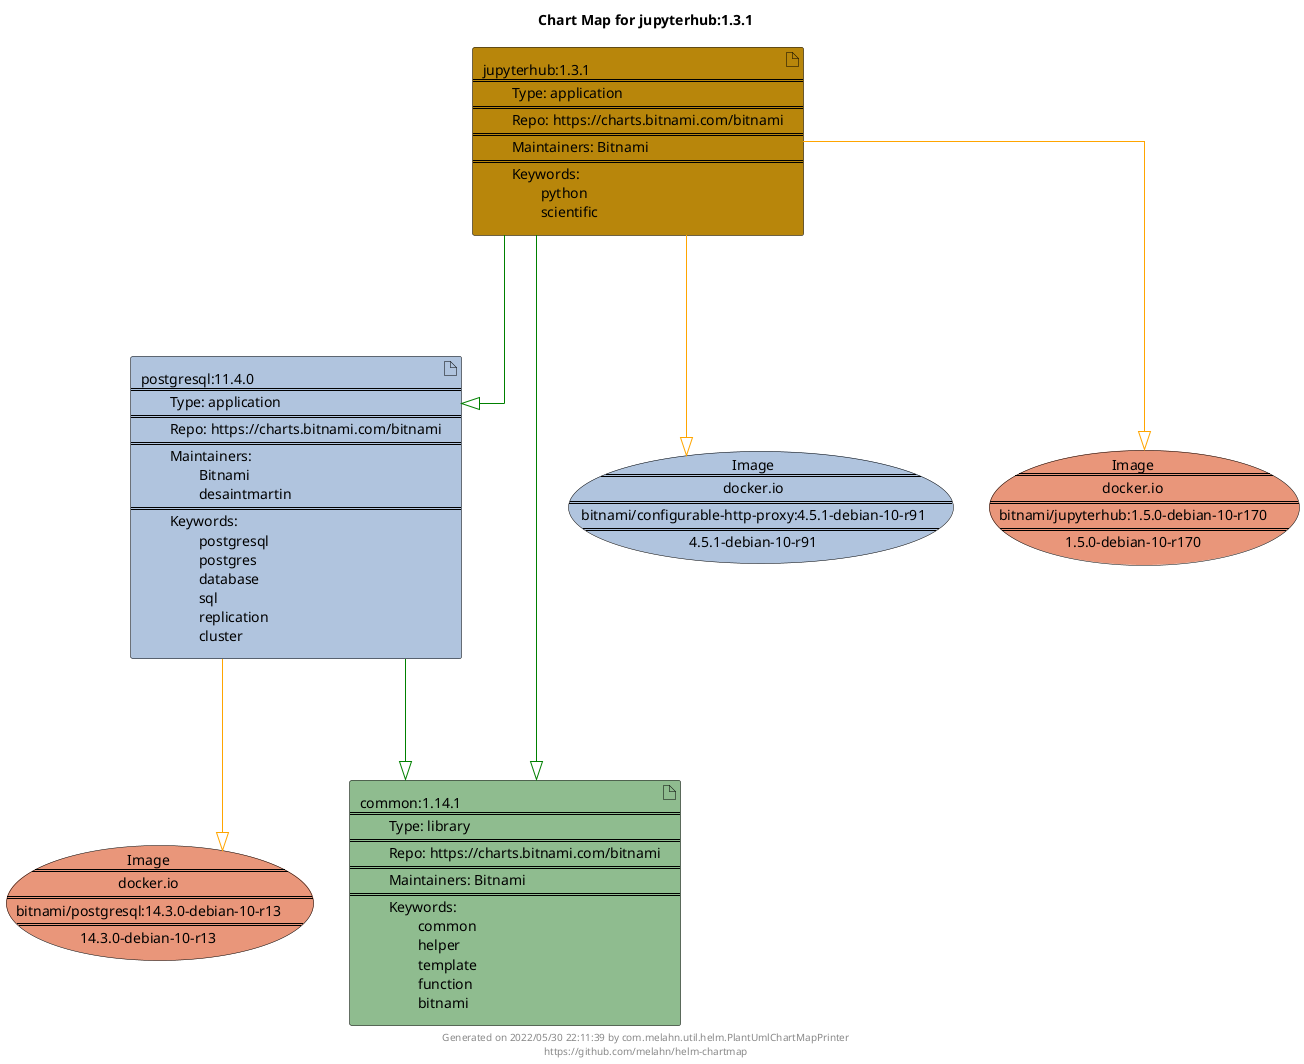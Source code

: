 @startuml
skinparam linetype ortho
skinparam backgroundColor white
skinparam usecaseBorderColor black
skinparam usecaseArrowColor LightSlateGray
skinparam artifactBorderColor black
skinparam artifactArrowColor LightSlateGray

title Chart Map for jupyterhub:1.3.1

'There are 3 referenced Helm Charts
artifact "jupyterhub:1.3.1\n====\n\tType: application\n====\n\tRepo: https://charts.bitnami.com/bitnami\n====\n\tMaintainers: Bitnami\n====\n\tKeywords: \n\t\tpython\n\t\tscientific" as jupyterhub_1_3_1 #DarkGoldenRod
artifact "postgresql:11.4.0\n====\n\tType: application\n====\n\tRepo: https://charts.bitnami.com/bitnami\n====\n\tMaintainers: \n\t\tBitnami\n\t\tdesaintmartin\n====\n\tKeywords: \n\t\tpostgresql\n\t\tpostgres\n\t\tdatabase\n\t\tsql\n\t\treplication\n\t\tcluster" as postgresql_11_4_0 #LightSteelBlue
artifact "common:1.14.1\n====\n\tType: library\n====\n\tRepo: https://charts.bitnami.com/bitnami\n====\n\tMaintainers: Bitnami\n====\n\tKeywords: \n\t\tcommon\n\t\thelper\n\t\ttemplate\n\t\tfunction\n\t\tbitnami" as common_1_14_1 #DarkSeaGreen

'There are 3 referenced Docker Images
usecase "Image\n====\ndocker.io\n====\nbitnami/configurable-http-proxy:4.5.1-debian-10-r91\n====\n4.5.1-debian-10-r91" as docker_io_bitnami_configurable_http_proxy_4_5_1_debian_10_r91 #LightSteelBlue
usecase "Image\n====\ndocker.io\n====\nbitnami/postgresql:14.3.0-debian-10-r13\n====\n14.3.0-debian-10-r13" as docker_io_bitnami_postgresql_14_3_0_debian_10_r13 #DarkSalmon
usecase "Image\n====\ndocker.io\n====\nbitnami/jupyterhub:1.5.0-debian-10-r170\n====\n1.5.0-debian-10-r170" as docker_io_bitnami_jupyterhub_1_5_0_debian_10_r170 #DarkSalmon

'Chart Dependencies
jupyterhub_1_3_1--[#green]-|>common_1_14_1
jupyterhub_1_3_1--[#green]-|>postgresql_11_4_0
postgresql_11_4_0--[#green]-|>common_1_14_1
jupyterhub_1_3_1--[#orange]-|>docker_io_bitnami_configurable_http_proxy_4_5_1_debian_10_r91
jupyterhub_1_3_1--[#orange]-|>docker_io_bitnami_jupyterhub_1_5_0_debian_10_r170
postgresql_11_4_0--[#orange]-|>docker_io_bitnami_postgresql_14_3_0_debian_10_r13

center footer Generated on 2022/05/30 22:11:39 by com.melahn.util.helm.PlantUmlChartMapPrinter\nhttps://github.com/melahn/helm-chartmap
@enduml
